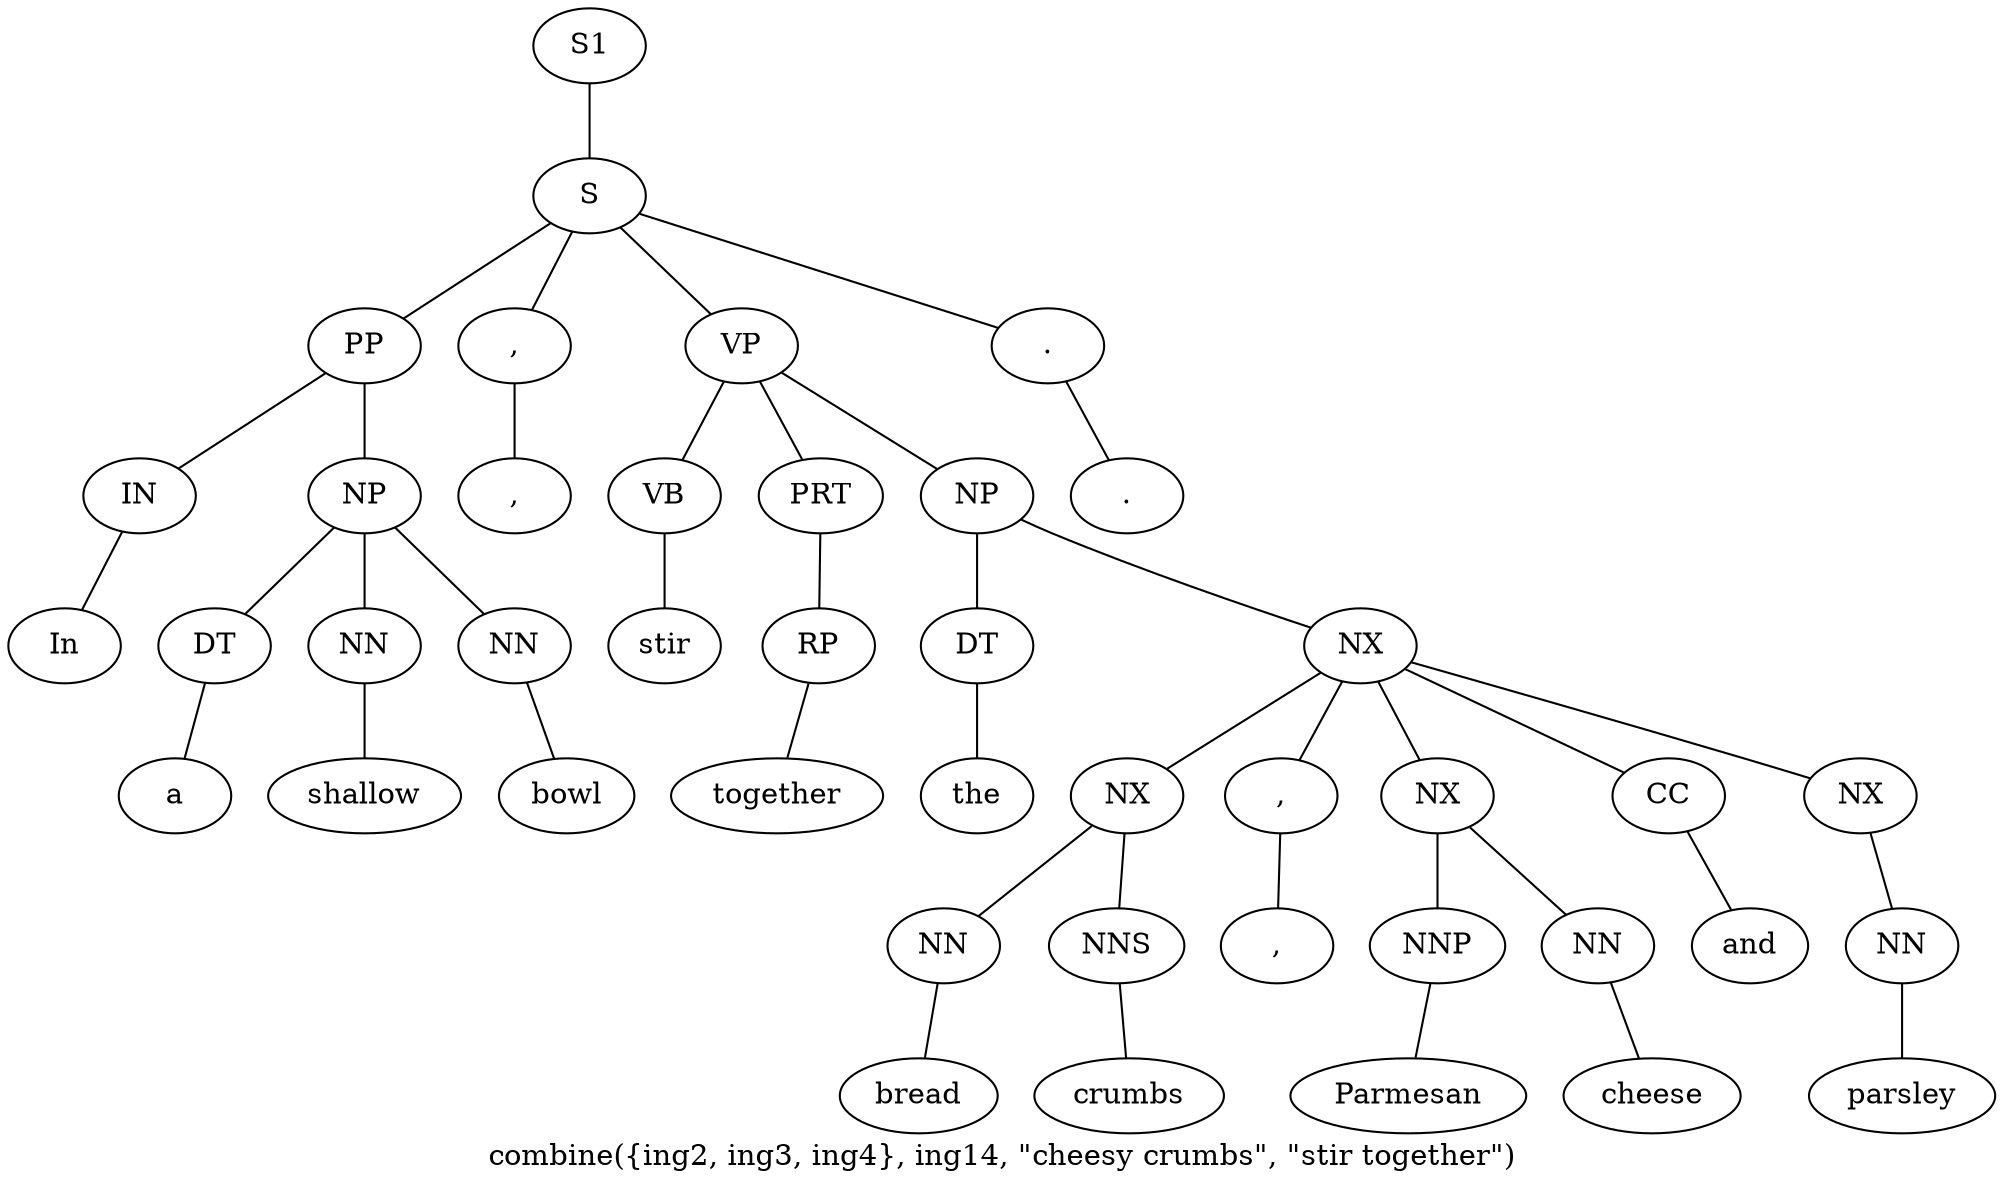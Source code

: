 graph SyntaxGraph {
	label = "combine({ing2, ing3, ing4}, ing14, \"cheesy crumbs\", \"stir together\")";
	Node0 [label="S1"];
	Node1 [label="S"];
	Node2 [label="PP"];
	Node3 [label="IN"];
	Node4 [label="In"];
	Node5 [label="NP"];
	Node6 [label="DT"];
	Node7 [label="a"];
	Node8 [label="NN"];
	Node9 [label="shallow"];
	Node10 [label="NN"];
	Node11 [label="bowl"];
	Node12 [label=","];
	Node13 [label=","];
	Node14 [label="VP"];
	Node15 [label="VB"];
	Node16 [label="stir"];
	Node17 [label="PRT"];
	Node18 [label="RP"];
	Node19 [label="together"];
	Node20 [label="NP"];
	Node21 [label="DT"];
	Node22 [label="the"];
	Node23 [label="NX"];
	Node24 [label="NX"];
	Node25 [label="NN"];
	Node26 [label="bread"];
	Node27 [label="NNS"];
	Node28 [label="crumbs"];
	Node29 [label=","];
	Node30 [label=","];
	Node31 [label="NX"];
	Node32 [label="NNP"];
	Node33 [label="Parmesan"];
	Node34 [label="NN"];
	Node35 [label="cheese"];
	Node36 [label="CC"];
	Node37 [label="and"];
	Node38 [label="NX"];
	Node39 [label="NN"];
	Node40 [label="parsley"];
	Node41 [label="."];
	Node42 [label="."];

	Node0 -- Node1;
	Node1 -- Node2;
	Node1 -- Node12;
	Node1 -- Node14;
	Node1 -- Node41;
	Node2 -- Node3;
	Node2 -- Node5;
	Node3 -- Node4;
	Node5 -- Node6;
	Node5 -- Node8;
	Node5 -- Node10;
	Node6 -- Node7;
	Node8 -- Node9;
	Node10 -- Node11;
	Node12 -- Node13;
	Node14 -- Node15;
	Node14 -- Node17;
	Node14 -- Node20;
	Node15 -- Node16;
	Node17 -- Node18;
	Node18 -- Node19;
	Node20 -- Node21;
	Node20 -- Node23;
	Node21 -- Node22;
	Node23 -- Node24;
	Node23 -- Node29;
	Node23 -- Node31;
	Node23 -- Node36;
	Node23 -- Node38;
	Node24 -- Node25;
	Node24 -- Node27;
	Node25 -- Node26;
	Node27 -- Node28;
	Node29 -- Node30;
	Node31 -- Node32;
	Node31 -- Node34;
	Node32 -- Node33;
	Node34 -- Node35;
	Node36 -- Node37;
	Node38 -- Node39;
	Node39 -- Node40;
	Node41 -- Node42;
}